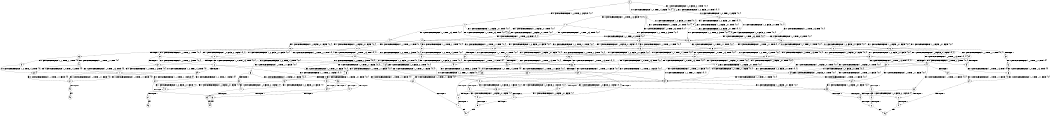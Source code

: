 digraph BCG {
size = "7, 10.5";
center = TRUE;
node [shape = circle];
0 [peripheries = 2];
0 -> 1 [label = "EX !0 !ATOMIC_EXCH_BRANCH (1, +0, TRUE, +1, 3, FALSE) !{0, 1}"];
0 -> 2 [label = "EX !1 !ATOMIC_EXCH_BRANCH (1, +0, FALSE, +0, 1, TRUE) !{0, 1}"];
0 -> 3 [label = "EX !0 !ATOMIC_EXCH_BRANCH (1, +0, TRUE, +1, 3, FALSE) !{0, 1}"];
1 -> 4 [label = "EX !0 !ATOMIC_EXCH_BRANCH (1, +1, TRUE, +0, 3, TRUE) !{0, 1}"];
1 -> 5 [label = "EX !1 !ATOMIC_EXCH_BRANCH (1, +0, FALSE, +0, 1, TRUE) !{0, 1}"];
1 -> 6 [label = "EX !0 !ATOMIC_EXCH_BRANCH (1, +1, TRUE, +0, 3, TRUE) !{0, 1}"];
2 -> 2 [label = "EX !1 !ATOMIC_EXCH_BRANCH (1, +0, FALSE, +0, 1, TRUE) !{0, 1}"];
2 -> 7 [label = "EX !0 !ATOMIC_EXCH_BRANCH (1, +0, TRUE, +1, 3, FALSE) !{0, 1}"];
2 -> 8 [label = "EX !0 !ATOMIC_EXCH_BRANCH (1, +0, TRUE, +1, 3, FALSE) !{0, 1}"];
3 -> 9 [label = "EX !1 !ATOMIC_EXCH_BRANCH (1, +0, FALSE, +0, 1, TRUE) !{0, 1}"];
3 -> 6 [label = "EX !0 !ATOMIC_EXCH_BRANCH (1, +1, TRUE, +0, 3, TRUE) !{0, 1}"];
3 -> 10 [label = "EX !1 !ATOMIC_EXCH_BRANCH (1, +0, FALSE, +0, 1, TRUE) !{0, 1}"];
4 -> 11 [label = "EX !0 !ATOMIC_EXCH_BRANCH (1, +1, TRUE, +1, 1, TRUE) !{0, 1}"];
4 -> 12 [label = "EX !1 !ATOMIC_EXCH_BRANCH (1, +0, FALSE, +0, 1, FALSE) !{0, 1}"];
4 -> 13 [label = "EX !0 !ATOMIC_EXCH_BRANCH (1, +1, TRUE, +1, 1, TRUE) !{0, 1}"];
5 -> 14 [label = "EX !0 !ATOMIC_EXCH_BRANCH (1, +1, TRUE, +0, 3, TRUE) !{0, 1}"];
5 -> 5 [label = "EX !1 !ATOMIC_EXCH_BRANCH (1, +0, FALSE, +0, 1, TRUE) !{0, 1}"];
5 -> 15 [label = "EX !0 !ATOMIC_EXCH_BRANCH (1, +1, TRUE, +0, 3, TRUE) !{0, 1}"];
6 -> 16 [label = "EX !1 !ATOMIC_EXCH_BRANCH (1, +0, FALSE, +0, 1, FALSE) !{0, 1}"];
6 -> 13 [label = "EX !0 !ATOMIC_EXCH_BRANCH (1, +1, TRUE, +1, 1, TRUE) !{0, 1}"];
6 -> 17 [label = "EX !1 !ATOMIC_EXCH_BRANCH (1, +0, FALSE, +0, 1, FALSE) !{0, 1}"];
7 -> 14 [label = "EX !0 !ATOMIC_EXCH_BRANCH (1, +1, TRUE, +0, 3, TRUE) !{0, 1}"];
7 -> 5 [label = "EX !1 !ATOMIC_EXCH_BRANCH (1, +0, FALSE, +0, 1, TRUE) !{0, 1}"];
7 -> 15 [label = "EX !0 !ATOMIC_EXCH_BRANCH (1, +1, TRUE, +0, 3, TRUE) !{0, 1}"];
8 -> 9 [label = "EX !1 !ATOMIC_EXCH_BRANCH (1, +0, FALSE, +0, 1, TRUE) !{0, 1}"];
8 -> 15 [label = "EX !0 !ATOMIC_EXCH_BRANCH (1, +1, TRUE, +0, 3, TRUE) !{0, 1}"];
8 -> 10 [label = "EX !1 !ATOMIC_EXCH_BRANCH (1, +0, FALSE, +0, 1, TRUE) !{0, 1}"];
9 -> 18 [label = "EX !0 !ATOMIC_EXCH_BRANCH (1, +1, TRUE, +0, 3, TRUE) !{0, 1}"];
9 -> 9 [label = "EX !1 !ATOMIC_EXCH_BRANCH (1, +0, FALSE, +0, 1, TRUE) !{0, 1}"];
9 -> 15 [label = "EX !0 !ATOMIC_EXCH_BRANCH (1, +1, TRUE, +0, 3, TRUE) !{0, 1}"];
10 -> 9 [label = "EX !1 !ATOMIC_EXCH_BRANCH (1, +0, FALSE, +0, 1, TRUE) !{0, 1}"];
10 -> 15 [label = "EX !0 !ATOMIC_EXCH_BRANCH (1, +1, TRUE, +0, 3, TRUE) !{0, 1}"];
10 -> 10 [label = "EX !1 !ATOMIC_EXCH_BRANCH (1, +0, FALSE, +0, 1, TRUE) !{0, 1}"];
11 -> 19 [label = "EX !0 !ATOMIC_EXCH_BRANCH (1, +0, TRUE, +1, 3, TRUE) !{0, 1}"];
11 -> 20 [label = "EX !1 !ATOMIC_EXCH_BRANCH (1, +0, FALSE, +0, 1, FALSE) !{0, 1}"];
11 -> 21 [label = "EX !0 !ATOMIC_EXCH_BRANCH (1, +0, TRUE, +1, 3, TRUE) !{0, 1}"];
12 -> 22 [label = "EX !0 !ATOMIC_EXCH_BRANCH (1, +1, TRUE, +1, 1, TRUE) !{0, 1}"];
12 -> 23 [label = "TERMINATE !1"];
12 -> 24 [label = "EX !0 !ATOMIC_EXCH_BRANCH (1, +1, TRUE, +1, 1, TRUE) !{0, 1}"];
13 -> 25 [label = "EX !1 !ATOMIC_EXCH_BRANCH (1, +0, FALSE, +0, 1, FALSE) !{0, 1}"];
13 -> 21 [label = "EX !0 !ATOMIC_EXCH_BRANCH (1, +0, TRUE, +1, 3, TRUE) !{0, 1}"];
13 -> 26 [label = "EX !1 !ATOMIC_EXCH_BRANCH (1, +0, FALSE, +0, 1, FALSE) !{0, 1}"];
14 -> 27 [label = "EX !0 !ATOMIC_EXCH_BRANCH (1, +1, TRUE, +1, 1, TRUE) !{0, 1}"];
14 -> 12 [label = "EX !1 !ATOMIC_EXCH_BRANCH (1, +0, FALSE, +0, 1, FALSE) !{0, 1}"];
14 -> 28 [label = "EX !0 !ATOMIC_EXCH_BRANCH (1, +1, TRUE, +1, 1, TRUE) !{0, 1}"];
15 -> 16 [label = "EX !1 !ATOMIC_EXCH_BRANCH (1, +0, FALSE, +0, 1, FALSE) !{0, 1}"];
15 -> 28 [label = "EX !0 !ATOMIC_EXCH_BRANCH (1, +1, TRUE, +1, 1, TRUE) !{0, 1}"];
15 -> 17 [label = "EX !1 !ATOMIC_EXCH_BRANCH (1, +0, FALSE, +0, 1, FALSE) !{0, 1}"];
16 -> 29 [label = "EX !0 !ATOMIC_EXCH_BRANCH (1, +1, TRUE, +1, 1, TRUE) !{0, 1}"];
16 -> 30 [label = "TERMINATE !1"];
16 -> 24 [label = "EX !0 !ATOMIC_EXCH_BRANCH (1, +1, TRUE, +1, 1, TRUE) !{0, 1}"];
17 -> 24 [label = "EX !0 !ATOMIC_EXCH_BRANCH (1, +1, TRUE, +1, 1, TRUE) !{0, 1}"];
17 -> 31 [label = "TERMINATE !1"];
18 -> 32 [label = "EX !0 !ATOMIC_EXCH_BRANCH (1, +1, TRUE, +1, 1, TRUE) !{0, 1}"];
18 -> 16 [label = "EX !1 !ATOMIC_EXCH_BRANCH (1, +0, FALSE, +0, 1, FALSE) !{0, 1}"];
18 -> 28 [label = "EX !0 !ATOMIC_EXCH_BRANCH (1, +1, TRUE, +1, 1, TRUE) !{0, 1}"];
19 -> 33 [label = "EX !0 !ATOMIC_EXCH_BRANCH (1, +1, TRUE, +1, 1, FALSE) !{0, 1}"];
19 -> 34 [label = "EX !1 !ATOMIC_EXCH_BRANCH (1, +0, FALSE, +0, 1, TRUE) !{0, 1}"];
19 -> 35 [label = "EX !0 !ATOMIC_EXCH_BRANCH (1, +1, TRUE, +1, 1, FALSE) !{0, 1}"];
20 -> 36 [label = "EX !0 !ATOMIC_EXCH_BRANCH (1, +0, TRUE, +1, 3, TRUE) !{0, 1}"];
20 -> 37 [label = "TERMINATE !1"];
20 -> 38 [label = "EX !0 !ATOMIC_EXCH_BRANCH (1, +0, TRUE, +1, 3, TRUE) !{0, 1}"];
21 -> 39 [label = "EX !1 !ATOMIC_EXCH_BRANCH (1, +0, FALSE, +0, 1, TRUE) !{0, 1}"];
21 -> 35 [label = "EX !0 !ATOMIC_EXCH_BRANCH (1, +1, TRUE, +1, 1, FALSE) !{0, 1}"];
21 -> 40 [label = "EX !1 !ATOMIC_EXCH_BRANCH (1, +0, FALSE, +0, 1, TRUE) !{0, 1}"];
22 -> 36 [label = "EX !0 !ATOMIC_EXCH_BRANCH (1, +0, TRUE, +1, 3, TRUE) !{0, 1}"];
22 -> 37 [label = "TERMINATE !1"];
22 -> 38 [label = "EX !0 !ATOMIC_EXCH_BRANCH (1, +0, TRUE, +1, 3, TRUE) !{0, 1}"];
23 -> 41 [label = "EX !0 !ATOMIC_EXCH_BRANCH (1, +1, TRUE, +1, 1, TRUE) !{0}"];
23 -> 42 [label = "EX !0 !ATOMIC_EXCH_BRANCH (1, +1, TRUE, +1, 1, TRUE) !{0}"];
24 -> 38 [label = "EX !0 !ATOMIC_EXCH_BRANCH (1, +0, TRUE, +1, 3, TRUE) !{0, 1}"];
24 -> 43 [label = "TERMINATE !1"];
25 -> 44 [label = "EX !0 !ATOMIC_EXCH_BRANCH (1, +0, TRUE, +1, 3, TRUE) !{0, 1}"];
25 -> 45 [label = "TERMINATE !1"];
25 -> 38 [label = "EX !0 !ATOMIC_EXCH_BRANCH (1, +0, TRUE, +1, 3, TRUE) !{0, 1}"];
26 -> 38 [label = "EX !0 !ATOMIC_EXCH_BRANCH (1, +0, TRUE, +1, 3, TRUE) !{0, 1}"];
26 -> 43 [label = "TERMINATE !1"];
27 -> 46 [label = "EX !0 !ATOMIC_EXCH_BRANCH (1, +0, TRUE, +1, 3, TRUE) !{0, 1}"];
27 -> 20 [label = "EX !1 !ATOMIC_EXCH_BRANCH (1, +0, FALSE, +0, 1, FALSE) !{0, 1}"];
27 -> 47 [label = "EX !0 !ATOMIC_EXCH_BRANCH (1, +0, TRUE, +1, 3, TRUE) !{0, 1}"];
28 -> 25 [label = "EX !1 !ATOMIC_EXCH_BRANCH (1, +0, FALSE, +0, 1, FALSE) !{0, 1}"];
28 -> 47 [label = "EX !0 !ATOMIC_EXCH_BRANCH (1, +0, TRUE, +1, 3, TRUE) !{0, 1}"];
28 -> 26 [label = "EX !1 !ATOMIC_EXCH_BRANCH (1, +0, FALSE, +0, 1, FALSE) !{0, 1}"];
29 -> 44 [label = "EX !0 !ATOMIC_EXCH_BRANCH (1, +0, TRUE, +1, 3, TRUE) !{0, 1}"];
29 -> 45 [label = "TERMINATE !1"];
29 -> 38 [label = "EX !0 !ATOMIC_EXCH_BRANCH (1, +0, TRUE, +1, 3, TRUE) !{0, 1}"];
30 -> 48 [label = "EX !0 !ATOMIC_EXCH_BRANCH (1, +1, TRUE, +1, 1, TRUE) !{0}"];
31 -> 49 [label = "EX !0 !ATOMIC_EXCH_BRANCH (1, +1, TRUE, +1, 1, TRUE) !{0}"];
32 -> 50 [label = "EX !0 !ATOMIC_EXCH_BRANCH (1, +0, TRUE, +1, 3, TRUE) !{0, 1}"];
32 -> 25 [label = "EX !1 !ATOMIC_EXCH_BRANCH (1, +0, FALSE, +0, 1, FALSE) !{0, 1}"];
32 -> 47 [label = "EX !0 !ATOMIC_EXCH_BRANCH (1, +0, TRUE, +1, 3, TRUE) !{0, 1}"];
33 -> 51 [label = "EX !1 !ATOMIC_EXCH_BRANCH (1, +0, FALSE, +0, 1, FALSE) !{0, 1}"];
33 -> 52 [label = "TERMINATE !0"];
34 -> 53 [label = "EX !0 !ATOMIC_EXCH_BRANCH (1, +1, TRUE, +1, 1, FALSE) !{0, 1}"];
34 -> 34 [label = "EX !1 !ATOMIC_EXCH_BRANCH (1, +0, FALSE, +0, 1, TRUE) !{0, 1}"];
34 -> 54 [label = "EX !0 !ATOMIC_EXCH_BRANCH (1, +1, TRUE, +1, 1, FALSE) !{0, 1}"];
35 -> 55 [label = "EX !1 !ATOMIC_EXCH_BRANCH (1, +0, FALSE, +0, 1, FALSE) !{0, 1}"];
35 -> 56 [label = "EX !1 !ATOMIC_EXCH_BRANCH (1, +0, FALSE, +0, 1, FALSE) !{0, 1}"];
35 -> 57 [label = "TERMINATE !0"];
36 -> 58 [label = "EX !0 !ATOMIC_EXCH_BRANCH (1, +1, TRUE, +1, 1, FALSE) !{0, 1}"];
36 -> 59 [label = "TERMINATE !1"];
36 -> 60 [label = "EX !0 !ATOMIC_EXCH_BRANCH (1, +1, TRUE, +1, 1, FALSE) !{0, 1}"];
37 -> 61 [label = "EX !0 !ATOMIC_EXCH_BRANCH (1, +0, TRUE, +1, 3, TRUE) !{0}"];
37 -> 62 [label = "EX !0 !ATOMIC_EXCH_BRANCH (1, +0, TRUE, +1, 3, TRUE) !{0}"];
38 -> 60 [label = "EX !0 !ATOMIC_EXCH_BRANCH (1, +1, TRUE, +1, 1, FALSE) !{0, 1}"];
38 -> 63 [label = "TERMINATE !1"];
39 -> 64 [label = "EX !0 !ATOMIC_EXCH_BRANCH (1, +1, TRUE, +1, 1, FALSE) !{0, 1}"];
39 -> 39 [label = "EX !1 !ATOMIC_EXCH_BRANCH (1, +0, FALSE, +0, 1, TRUE) !{0, 1}"];
39 -> 54 [label = "EX !0 !ATOMIC_EXCH_BRANCH (1, +1, TRUE, +1, 1, FALSE) !{0, 1}"];
40 -> 39 [label = "EX !1 !ATOMIC_EXCH_BRANCH (1, +0, FALSE, +0, 1, TRUE) !{0, 1}"];
40 -> 54 [label = "EX !0 !ATOMIC_EXCH_BRANCH (1, +1, TRUE, +1, 1, FALSE) !{0, 1}"];
40 -> 40 [label = "EX !1 !ATOMIC_EXCH_BRANCH (1, +0, FALSE, +0, 1, TRUE) !{0, 1}"];
41 -> 61 [label = "EX !0 !ATOMIC_EXCH_BRANCH (1, +0, TRUE, +1, 3, TRUE) !{0}"];
41 -> 62 [label = "EX !0 !ATOMIC_EXCH_BRANCH (1, +0, TRUE, +1, 3, TRUE) !{0}"];
42 -> 62 [label = "EX !0 !ATOMIC_EXCH_BRANCH (1, +0, TRUE, +1, 3, TRUE) !{0}"];
43 -> 65 [label = "EX !0 !ATOMIC_EXCH_BRANCH (1, +0, TRUE, +1, 3, TRUE) !{0}"];
44 -> 66 [label = "EX !0 !ATOMIC_EXCH_BRANCH (1, +1, TRUE, +1, 1, FALSE) !{0, 1}"];
44 -> 67 [label = "TERMINATE !1"];
44 -> 60 [label = "EX !0 !ATOMIC_EXCH_BRANCH (1, +1, TRUE, +1, 1, FALSE) !{0, 1}"];
45 -> 68 [label = "EX !0 !ATOMIC_EXCH_BRANCH (1, +0, TRUE, +1, 3, TRUE) !{0}"];
46 -> 53 [label = "EX !0 !ATOMIC_EXCH_BRANCH (1, +1, TRUE, +1, 1, FALSE) !{0, 1}"];
46 -> 34 [label = "EX !1 !ATOMIC_EXCH_BRANCH (1, +0, FALSE, +0, 1, TRUE) !{0, 1}"];
46 -> 54 [label = "EX !0 !ATOMIC_EXCH_BRANCH (1, +1, TRUE, +1, 1, FALSE) !{0, 1}"];
47 -> 39 [label = "EX !1 !ATOMIC_EXCH_BRANCH (1, +0, FALSE, +0, 1, TRUE) !{0, 1}"];
47 -> 54 [label = "EX !0 !ATOMIC_EXCH_BRANCH (1, +1, TRUE, +1, 1, FALSE) !{0, 1}"];
47 -> 40 [label = "EX !1 !ATOMIC_EXCH_BRANCH (1, +0, FALSE, +0, 1, TRUE) !{0, 1}"];
48 -> 68 [label = "EX !0 !ATOMIC_EXCH_BRANCH (1, +0, TRUE, +1, 3, TRUE) !{0}"];
49 -> 65 [label = "EX !0 !ATOMIC_EXCH_BRANCH (1, +0, TRUE, +1, 3, TRUE) !{0}"];
50 -> 64 [label = "EX !0 !ATOMIC_EXCH_BRANCH (1, +1, TRUE, +1, 1, FALSE) !{0, 1}"];
50 -> 39 [label = "EX !1 !ATOMIC_EXCH_BRANCH (1, +0, FALSE, +0, 1, TRUE) !{0, 1}"];
50 -> 54 [label = "EX !0 !ATOMIC_EXCH_BRANCH (1, +1, TRUE, +1, 1, FALSE) !{0, 1}"];
51 -> 69 [label = "TERMINATE !0"];
51 -> 70 [label = "TERMINATE !1"];
52 -> 71 [label = "EX !1 !ATOMIC_EXCH_BRANCH (1, +0, FALSE, +0, 1, FALSE) !{1}"];
52 -> 72 [label = "EX !1 !ATOMIC_EXCH_BRANCH (1, +0, FALSE, +0, 1, FALSE) !{1}"];
53 -> 51 [label = "EX !1 !ATOMIC_EXCH_BRANCH (1, +0, FALSE, +0, 1, FALSE) !{0, 1}"];
53 -> 73 [label = "TERMINATE !0"];
54 -> 55 [label = "EX !1 !ATOMIC_EXCH_BRANCH (1, +0, FALSE, +0, 1, FALSE) !{0, 1}"];
54 -> 56 [label = "EX !1 !ATOMIC_EXCH_BRANCH (1, +0, FALSE, +0, 1, FALSE) !{0, 1}"];
54 -> 74 [label = "TERMINATE !0"];
55 -> 75 [label = "TERMINATE !0"];
55 -> 76 [label = "TERMINATE !1"];
56 -> 77 [label = "TERMINATE !0"];
56 -> 78 [label = "TERMINATE !1"];
57 -> 79 [label = "EX !1 !ATOMIC_EXCH_BRANCH (1, +0, FALSE, +0, 1, FALSE) !{1}"];
58 -> 69 [label = "TERMINATE !0"];
58 -> 70 [label = "TERMINATE !1"];
59 -> 80 [label = "EX !0 !ATOMIC_EXCH_BRANCH (1, +1, TRUE, +1, 1, FALSE) !{0}"];
59 -> 81 [label = "EX !0 !ATOMIC_EXCH_BRANCH (1, +1, TRUE, +1, 1, FALSE) !{0}"];
60 -> 77 [label = "TERMINATE !0"];
60 -> 78 [label = "TERMINATE !1"];
61 -> 80 [label = "EX !0 !ATOMIC_EXCH_BRANCH (1, +1, TRUE, +1, 1, FALSE) !{0}"];
61 -> 81 [label = "EX !0 !ATOMIC_EXCH_BRANCH (1, +1, TRUE, +1, 1, FALSE) !{0}"];
62 -> 81 [label = "EX !0 !ATOMIC_EXCH_BRANCH (1, +1, TRUE, +1, 1, FALSE) !{0}"];
63 -> 82 [label = "EX !0 !ATOMIC_EXCH_BRANCH (1, +1, TRUE, +1, 1, FALSE) !{0}"];
64 -> 55 [label = "EX !1 !ATOMIC_EXCH_BRANCH (1, +0, FALSE, +0, 1, FALSE) !{0, 1}"];
64 -> 83 [label = "TERMINATE !0"];
65 -> 82 [label = "EX !0 !ATOMIC_EXCH_BRANCH (1, +1, TRUE, +1, 1, FALSE) !{0}"];
66 -> 75 [label = "TERMINATE !0"];
66 -> 76 [label = "TERMINATE !1"];
67 -> 84 [label = "EX !0 !ATOMIC_EXCH_BRANCH (1, +1, TRUE, +1, 1, FALSE) !{0}"];
68 -> 84 [label = "EX !0 !ATOMIC_EXCH_BRANCH (1, +1, TRUE, +1, 1, FALSE) !{0}"];
69 -> 85 [label = "TERMINATE !1"];
70 -> 86 [label = "TERMINATE !0"];
71 -> 85 [label = "TERMINATE !1"];
72 -> 87 [label = "TERMINATE !1"];
73 -> 71 [label = "EX !1 !ATOMIC_EXCH_BRANCH (1, +0, FALSE, +0, 1, FALSE) !{1}"];
73 -> 72 [label = "EX !1 !ATOMIC_EXCH_BRANCH (1, +0, FALSE, +0, 1, FALSE) !{1}"];
74 -> 79 [label = "EX !1 !ATOMIC_EXCH_BRANCH (1, +0, FALSE, +0, 1, FALSE) !{1}"];
75 -> 88 [label = "TERMINATE !1"];
76 -> 89 [label = "TERMINATE !0"];
77 -> 90 [label = "TERMINATE !1"];
78 -> 91 [label = "TERMINATE !0"];
79 -> 90 [label = "TERMINATE !1"];
80 -> 86 [label = "TERMINATE !0"];
81 -> 92 [label = "TERMINATE !0"];
82 -> 91 [label = "TERMINATE !0"];
83 -> 93 [label = "EX !1 !ATOMIC_EXCH_BRANCH (1, +0, FALSE, +0, 1, FALSE) !{1}"];
84 -> 89 [label = "TERMINATE !0"];
85 -> 94 [label = "exit"];
86 -> 94 [label = "exit"];
87 -> 95 [label = "exit"];
88 -> 96 [label = "exit"];
89 -> 96 [label = "exit"];
90 -> 97 [label = "exit"];
91 -> 97 [label = "exit"];
92 -> 98 [label = "exit"];
93 -> 88 [label = "TERMINATE !1"];
}
